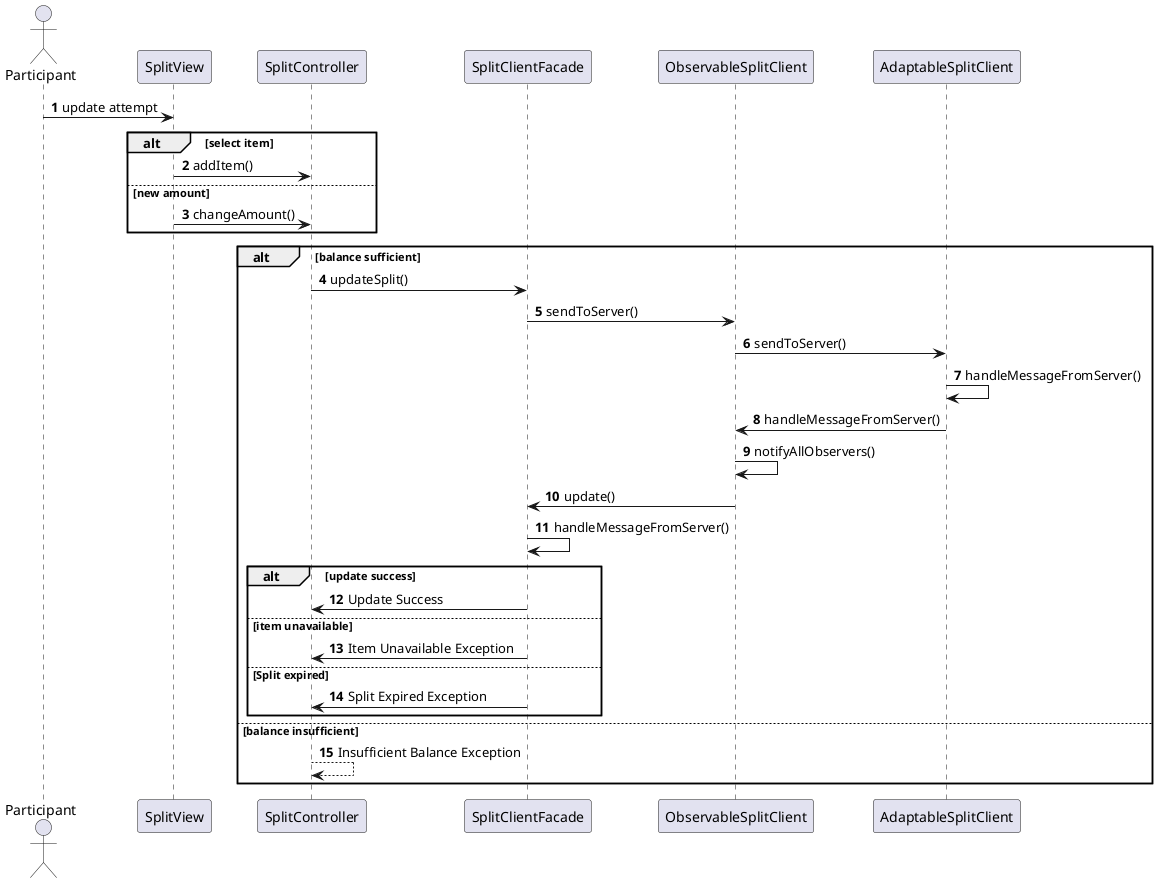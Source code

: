 @startuml

autonumber


actor Participant
Participant SplitView
Participant SplitController
Participant SplitClientFacade
Participant ObservableSplitClient
Participant AdaptableSplitClient


Participant -> SplitView : update attempt
alt select item
  SplitView -> SplitController: addItem()
else new amount
  SplitView -> SplitController: changeAmount()
end

alt balance sufficient
  SplitController -> SplitClientFacade: updateSplit()
  SplitClientFacade -> ObservableSplitClient: sendToServer()
  ObservableSplitClient -> AdaptableSplitClient: sendToServer()
  AdaptableSplitClient -> AdaptableSplitClient: handleMessageFromServer()
  AdaptableSplitClient -> ObservableSplitClient: handleMessageFromServer()
  ObservableSplitClient -> ObservableSplitClient: notifyAllObservers()
  ObservableSplitClient -> SplitClientFacade: update()
  SplitClientFacade -> SplitClientFacade: handleMessageFromServer()

  alt update success
    SplitClientFacade -> SplitController: Update Success
  else item unavailable
    SplitClientFacade -> SplitController: Item Unavailable Exception
  else Split expired
    SplitClientFacade -> SplitController: Split Expired Exception
  end

else balance insufficient
  SplitController --> SplitController : Insufficient Balance Exception
end


@enduml

l